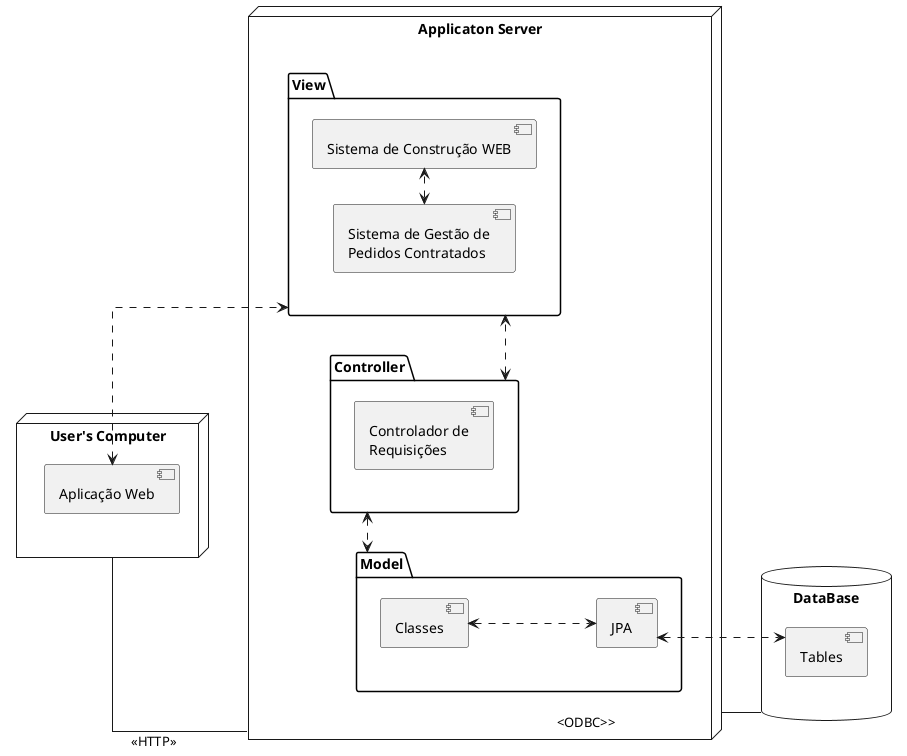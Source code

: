 @startuml
left to right direction
skinparam linetype ortho

node "User's Computer" as UC{
    [Aplicação Web] as AppUser
}

node "Applicaton Server" as AS{
    package View {
        [Sistema de Construção WEB] as SC
        [Sistema de Gestão de\nPedidos Contratados] as SG
    }
    package Controller {
             [Controlador de\nRequisições] as CTR
    }
    package Model {
        [Classes]
        [JPA]
    }
}

database "DataBase" as DB {
    [Tables] as TB
}

DB --l-- AS :\t\t\t\t\t<ODBC>>
UC -- AS :<<HTTP>>

AppUser <..> View
SC <.l.> SG

Controller <.r.> View
Controller <.l.> Model

Classes <..> JPA
JPA <..> TB

@enduml